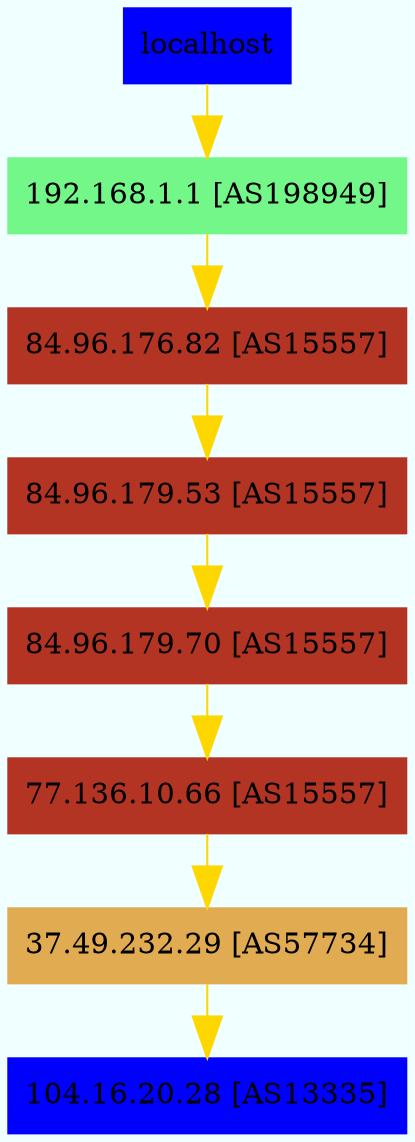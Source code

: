 digraph NetMap{
	bgcolor=azure;
	node [shape=box, color=lightblue2, style=filled];
	edge [arrowsize=2, color=gold];
	localhost [color=blue]
	localhost -> "192.168.1.1 [AS198949]";"192.168.1.1 [AS198949]" [color="#72f788"];
	"192.168.1.1 [AS198949]" -> "84.96.176.82 [AS15557]";"84.96.176.82 [AS15557]" [color="#b43423"];
	"84.96.176.82 [AS15557]" -> "84.96.179.53 [AS15557]";"84.96.179.53 [AS15557]" [color="#b43423"];
	"84.96.179.53 [AS15557]" -> "84.96.179.70 [AS15557]";"84.96.179.70 [AS15557]" [color="#b43423"];
	"84.96.179.70 [AS15557]" -> "77.136.10.66 [AS15557]";"77.136.10.66 [AS15557]" [color="#b43423"];
	"77.136.10.66 [AS15557]" -> "37.49.232.29 [AS57734]";"37.49.232.29 [AS57734]" [color="#e1ab52"];
	"37.49.232.29 [AS57734]" -> "104.16.20.28 [AS13335]";"104.16.20.28 [AS13335]" [color="#4c5eff"];
	"104.16.20.28 [AS13335]" [color=blue];
}
